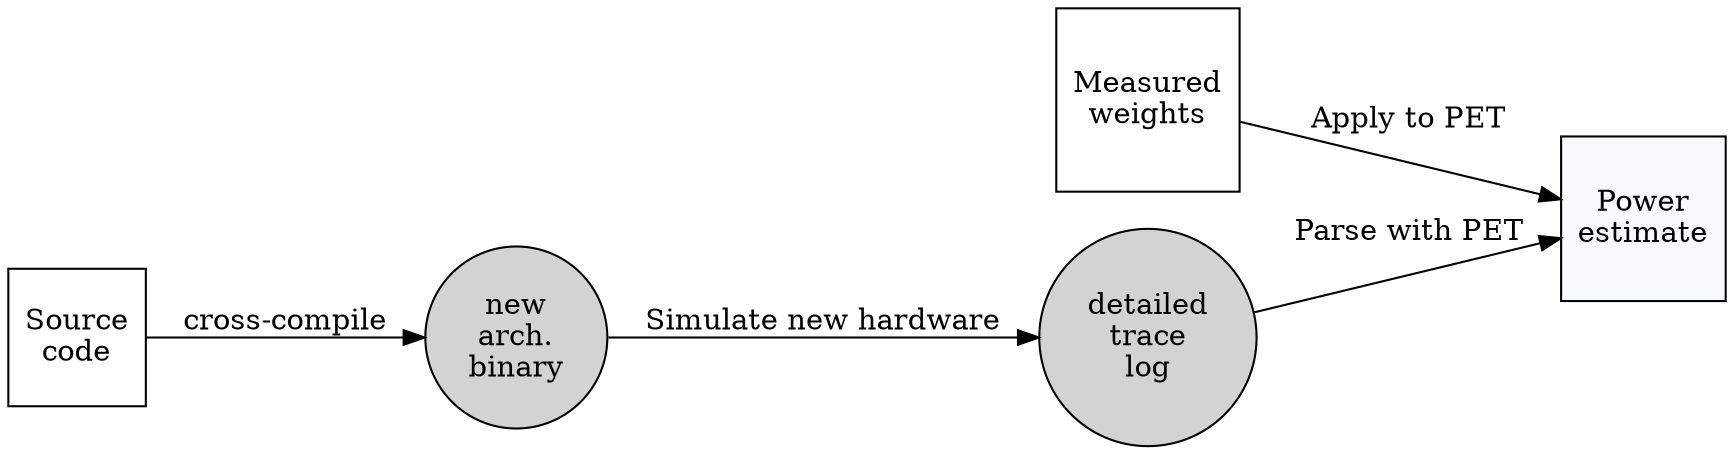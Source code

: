 digraph workflow {
    rankdir = LR;
    node [shape="circle",style="filled",fillcolor="lightgray"]
        weights->data [label="Apply to PET"]
        weights [shape="square",fillcolor="white",label=<Measured<br/>weights>]
        source [shape="square",fillcolor="white",label=<Source<br/>code>]
        binary  [label=<new<br/>arch.<br/>binary>]
        source->binary [label="cross-compile"]
        trace  [label=<detailed<br/>trace<br/>log>]
        data   [shape="square",fillcolor="ghostwhite",label=<Power<br/>estimate>]
        trace->data [label="Parse with PET"]
        binary->trace [label="Simulate new hardware"]

}
